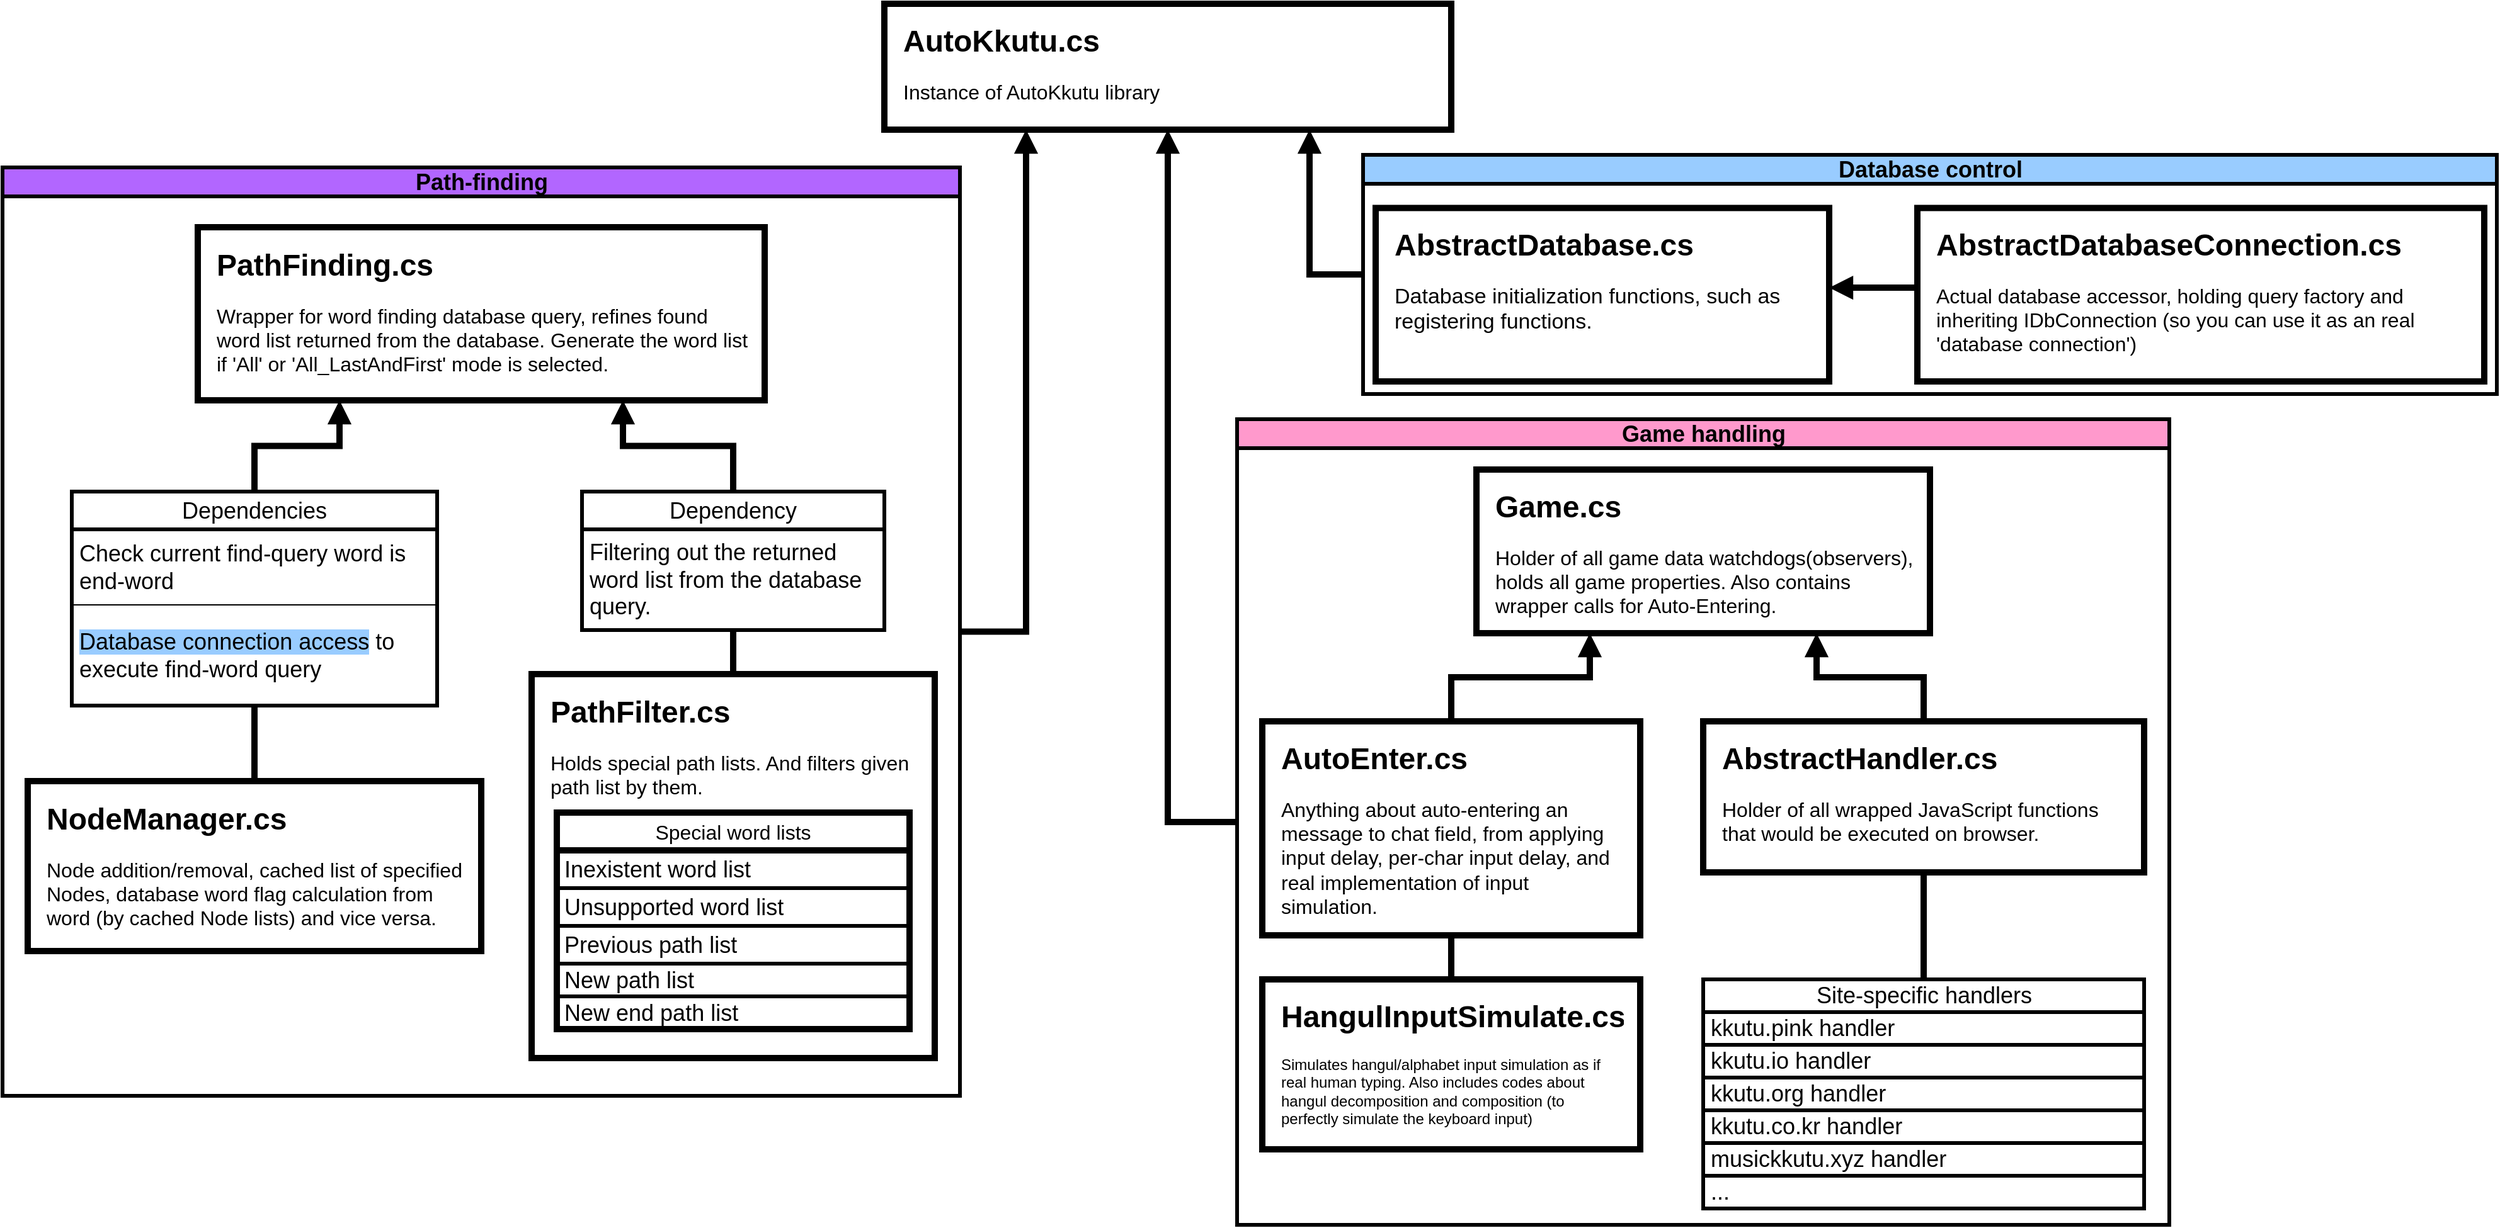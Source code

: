 <mxfile version="20.7.4" type="device"><diagram name="페이지-1" id="fgHQ9fO_hzEOgb4aq0hE"><mxGraphModel dx="1434" dy="854" grid="1" gridSize="10" guides="1" tooltips="1" connect="1" arrows="1" fold="1" page="1" pageScale="1" pageWidth="827" pageHeight="1169" math="0" shadow="0"><root><mxCell id="0"/><mxCell id="1" parent="0"/><mxCell id="P1m3fNYwB6Vy7YixKsr0-68" style="edgeStyle=orthogonalEdgeStyle;rounded=0;orthogonalLoop=1;jettySize=auto;html=1;strokeWidth=5;fontSize=18;startArrow=block;startFill=1;endArrow=none;endFill=0;entryX=0;entryY=0.5;entryDx=0;entryDy=0;" parent="1" source="P1m3fNYwB6Vy7YixKsr0-1" target="P1m3fNYwB6Vy7YixKsr0-50" edge="1"><mxGeometry relative="1" as="geometry"><mxPoint x="1150" y="790" as="targetPoint"/></mxGeometry></mxCell><mxCell id="P1m3fNYwB6Vy7YixKsr0-69" style="edgeStyle=orthogonalEdgeStyle;rounded=0;orthogonalLoop=1;jettySize=auto;html=1;exitX=0.25;exitY=1;exitDx=0;exitDy=0;entryX=1;entryY=0.5;entryDx=0;entryDy=0;strokeWidth=5;fontSize=18;startArrow=block;startFill=1;endArrow=none;endFill=0;" parent="1" source="P1m3fNYwB6Vy7YixKsr0-1" target="P1m3fNYwB6Vy7YixKsr0-47" edge="1"><mxGeometry relative="1" as="geometry"/></mxCell><mxCell id="P1m3fNYwB6Vy7YixKsr0-70" style="edgeStyle=orthogonalEdgeStyle;rounded=0;orthogonalLoop=1;jettySize=auto;html=1;exitX=0.75;exitY=1;exitDx=0;exitDy=0;entryX=0;entryY=0.5;entryDx=0;entryDy=0;strokeWidth=5;fontSize=18;startArrow=block;startFill=1;endArrow=none;endFill=0;" parent="1" source="P1m3fNYwB6Vy7YixKsr0-1" target="P1m3fNYwB6Vy7YixKsr0-45" edge="1"><mxGeometry relative="1" as="geometry"/></mxCell><mxCell id="P1m3fNYwB6Vy7YixKsr0-1" value="&lt;h1&gt;AutoKkutu.cs&lt;/h1&gt;&lt;p&gt;&lt;font style=&quot;font-size: 16px;&quot;&gt;Instance of AutoKkutu library&lt;/font&gt;&lt;/p&gt;" style="text;html=1;strokeColor=default;fillColor=none;spacing=15;spacingTop=-20;whiteSpace=wrap;overflow=hidden;rounded=0;strokeWidth=5;perimeterSpacing=0;glass=0;shadow=0;" parent="1" vertex="1"><mxGeometry x="950" y="70" width="450" height="100" as="geometry"/></mxCell><mxCell id="P1m3fNYwB6Vy7YixKsr0-46" value="" style="group;fillColor=none;" parent="1" vertex="1" connectable="0"><mxGeometry x="1330" y="190" width="900" height="190" as="geometry"/></mxCell><mxCell id="P1m3fNYwB6Vy7YixKsr0-6" value="&lt;h1&gt;AbstractDatabase.cs&lt;/h1&gt;&lt;p&gt;&lt;font style=&quot;font-size: 17px;&quot;&gt;Database initialization functions, such as registering functions.&lt;/font&gt;&lt;/p&gt;" style="text;html=1;strokeColor=default;fillColor=none;spacing=15;spacingTop=-20;whiteSpace=wrap;overflow=hidden;rounded=0;strokeWidth=5;perimeterSpacing=0;glass=0;shadow=0;" parent="P1m3fNYwB6Vy7YixKsr0-46" vertex="1"><mxGeometry x="10" y="42.22" width="360" height="137.78" as="geometry"/></mxCell><mxCell id="P1m3fNYwB6Vy7YixKsr0-7" value="&lt;h1&gt;AbstractDatabaseConnection.cs&lt;/h1&gt;&lt;p&gt;&lt;font style=&quot;font-size: 16px;&quot;&gt;Actual database accessor, holding query factory and inheriting IDbConnection (so you can use it as an real 'database connection')&lt;/font&gt;&lt;/p&gt;" style="text;html=1;strokeColor=default;fillColor=none;spacing=15;spacingTop=-20;whiteSpace=wrap;overflow=hidden;rounded=0;strokeWidth=5;perimeterSpacing=0;glass=0;shadow=0;" parent="P1m3fNYwB6Vy7YixKsr0-46" vertex="1"><mxGeometry x="440" y="42.22" width="450" height="137.78" as="geometry"/></mxCell><mxCell id="P1m3fNYwB6Vy7YixKsr0-40" style="edgeStyle=orthogonalEdgeStyle;rounded=0;orthogonalLoop=1;jettySize=auto;html=1;entryX=0;entryY=0.5;entryDx=0;entryDy=0;strokeWidth=5;fontSize=18;startArrow=block;startFill=1;endArrow=none;endFill=0;" parent="P1m3fNYwB6Vy7YixKsr0-46" source="P1m3fNYwB6Vy7YixKsr0-6" target="P1m3fNYwB6Vy7YixKsr0-7" edge="1"><mxGeometry relative="1" as="geometry"><Array as="points"><mxPoint x="400" y="105.556"/><mxPoint x="400" y="105.556"/></Array></mxGeometry></mxCell><mxCell id="P1m3fNYwB6Vy7YixKsr0-45" value="Database control" style="swimlane;rounded=0;shadow=0;glass=0;labelBackgroundColor=none;labelBorderColor=none;sketch=0;fillStyle=auto;strokeColor=default;strokeWidth=3;fontSize=18;fillColor=#99CCFF;gradientColor=none;html=1;swimlaneFillColor=none;" parent="P1m3fNYwB6Vy7YixKsr0-46" vertex="1"><mxGeometry width="900" height="190" as="geometry"/></mxCell><mxCell id="P1m3fNYwB6Vy7YixKsr0-47" value="Path-finding" style="swimlane;rounded=0;shadow=0;glass=0;labelBackgroundColor=none;labelBorderColor=none;sketch=0;fillStyle=auto;strokeColor=default;strokeWidth=3;fontSize=18;fillColor=#B266FF;gradientColor=none;html=1;swimlaneFillColor=none;" parent="1" vertex="1"><mxGeometry x="250" y="200" width="760" height="737.5" as="geometry"/></mxCell><mxCell id="P1m3fNYwB6Vy7YixKsr0-36" value="Dependency" style="swimlane;fontStyle=0;childLayout=stackLayout;horizontal=1;startSize=30;horizontalStack=0;resizeParent=1;resizeParentMax=0;resizeLast=0;collapsible=1;marginBottom=0;whiteSpace=wrap;html=1;rounded=0;shadow=0;glass=0;labelBackgroundColor=none;labelBorderColor=none;sketch=0;fillStyle=auto;strokeColor=default;strokeWidth=3;fontSize=18;fillColor=#FFFFFF;gradientColor=none;" parent="P1m3fNYwB6Vy7YixKsr0-47" vertex="1"><mxGeometry x="460" y="257.5" width="240" height="110" as="geometry"/></mxCell><mxCell id="P1m3fNYwB6Vy7YixKsr0-37" value="Filtering out the returned word list from the database query." style="text;strokeColor=default;fillColor=none;align=left;verticalAlign=middle;spacingLeft=4;spacingRight=4;overflow=hidden;points=[[0,0.5],[1,0.5]];portConstraint=eastwest;rotatable=0;fontSize=18;whiteSpace=wrap;html=1;labelBorderColor=none;" parent="P1m3fNYwB6Vy7YixKsr0-36" vertex="1"><mxGeometry y="30" width="240" height="80" as="geometry"/></mxCell><mxCell id="P1m3fNYwB6Vy7YixKsr0-2" value="&lt;h1&gt;NodeManager.cs&lt;/h1&gt;&lt;p&gt;&lt;font style=&quot;font-size: 16px;&quot;&gt;Node addition/removal, cached list of specified Nodes, database word flag calculation from word (by cached Node lists) and vice versa.&lt;/font&gt;&lt;/p&gt;" style="text;html=1;strokeColor=default;fillColor=none;spacing=15;spacingTop=-20;whiteSpace=wrap;overflow=hidden;rounded=0;strokeWidth=5;perimeterSpacing=0;glass=0;shadow=0;" parent="P1m3fNYwB6Vy7YixKsr0-47" vertex="1"><mxGeometry x="20" y="487.5" width="360" height="135" as="geometry"/></mxCell><mxCell id="P1m3fNYwB6Vy7YixKsr0-30" value="Dependencies" style="swimlane;fontStyle=0;childLayout=stackLayout;horizontal=1;startSize=30;horizontalStack=0;resizeParent=1;resizeParentMax=0;resizeLast=0;collapsible=1;marginBottom=0;whiteSpace=wrap;html=1;rounded=0;shadow=0;glass=0;labelBackgroundColor=none;labelBorderColor=none;sketch=0;fillStyle=auto;strokeColor=default;strokeWidth=3;fontSize=18;fillColor=#FFFFFF;gradientColor=none;" parent="P1m3fNYwB6Vy7YixKsr0-47" vertex="1"><mxGeometry x="55" y="257.5" width="290" height="170" as="geometry"/></mxCell><mxCell id="P1m3fNYwB6Vy7YixKsr0-31" value="Check current find-query word is end-word" style="text;strokeColor=default;fillColor=none;align=left;verticalAlign=middle;spacingLeft=4;spacingRight=4;overflow=hidden;points=[[0,0.5],[1,0.5]];portConstraint=eastwest;rotatable=0;fontSize=18;whiteSpace=wrap;html=1;labelBorderColor=none;" parent="P1m3fNYwB6Vy7YixKsr0-30" vertex="1"><mxGeometry y="30" width="290" height="60" as="geometry"/></mxCell><mxCell id="P1m3fNYwB6Vy7YixKsr0-32" value="&lt;span style=&quot;background-color: rgb(153, 204, 255);&quot;&gt;Database connection access&lt;/span&gt; to execute find-word query" style="text;strokeColor=none;fillColor=none;align=left;verticalAlign=middle;spacingLeft=4;spacingRight=4;overflow=hidden;points=[[0,0.5],[1,0.5]];portConstraint=eastwest;rotatable=0;whiteSpace=wrap;html=1;fontSize=18;" parent="P1m3fNYwB6Vy7YixKsr0-30" vertex="1"><mxGeometry y="90" width="290" height="80" as="geometry"/></mxCell><mxCell id="P1m3fNYwB6Vy7YixKsr0-24" style="edgeStyle=orthogonalEdgeStyle;rounded=0;orthogonalLoop=1;jettySize=auto;html=1;entryX=0.5;entryY=0;entryDx=0;entryDy=0;fontSize=18;startArrow=none;startFill=0;endArrow=none;endFill=0;exitX=0.5;exitY=1;exitDx=0;exitDy=0;strokeWidth=5;" parent="P1m3fNYwB6Vy7YixKsr0-47" source="P1m3fNYwB6Vy7YixKsr0-30" target="P1m3fNYwB6Vy7YixKsr0-2" edge="1"><mxGeometry relative="1" as="geometry"/></mxCell><mxCell id="P1m3fNYwB6Vy7YixKsr0-4" value="&lt;h1&gt;PathFinding.cs&lt;/h1&gt;&lt;p&gt;&lt;span style=&quot;font-size: 16px;&quot;&gt;Wrapper for word finding database query, refines found word list returned from the database. Generate the word list if 'All' or 'All_LastAndFirst' mode is selected.&lt;/span&gt;&lt;/p&gt;" style="text;html=1;strokeColor=default;fillColor=none;spacing=15;spacingTop=-20;whiteSpace=wrap;overflow=hidden;rounded=0;strokeWidth=5;perimeterSpacing=0;glass=0;shadow=0;" parent="P1m3fNYwB6Vy7YixKsr0-47" vertex="1"><mxGeometry x="155" y="47.5" width="450" height="137.5" as="geometry"/></mxCell><mxCell id="P1m3fNYwB6Vy7YixKsr0-39" value="" style="edgeStyle=orthogonalEdgeStyle;rounded=0;orthogonalLoop=1;jettySize=auto;html=1;exitX=0.75;exitY=1;exitDx=0;exitDy=0;entryX=0.5;entryY=0;entryDx=0;entryDy=0;fontSize=18;startArrow=block;startFill=1;endArrow=none;endFill=1;strokeWidth=5;" parent="P1m3fNYwB6Vy7YixKsr0-47" source="P1m3fNYwB6Vy7YixKsr0-4" target="P1m3fNYwB6Vy7YixKsr0-36" edge="1"><mxGeometry relative="1" as="geometry"><mxPoint x="1110" y="82.5" as="sourcePoint"/><mxPoint x="1470" y="128.75" as="targetPoint"/></mxGeometry></mxCell><mxCell id="P1m3fNYwB6Vy7YixKsr0-35" value="" style="edgeStyle=orthogonalEdgeStyle;rounded=0;orthogonalLoop=1;jettySize=auto;html=1;entryX=0.5;entryY=0;entryDx=0;entryDy=0;fontSize=18;startArrow=block;startFill=1;endArrow=none;endFill=1;exitX=0.25;exitY=1;exitDx=0;exitDy=0;strokeWidth=5;" parent="P1m3fNYwB6Vy7YixKsr0-47" source="P1m3fNYwB6Vy7YixKsr0-4" target="P1m3fNYwB6Vy7YixKsr0-30" edge="1"><mxGeometry relative="1" as="geometry"><mxPoint x="660" y="115" as="sourcePoint"/><mxPoint x="270" y="115" as="targetPoint"/></mxGeometry></mxCell><mxCell id="P1m3fNYwB6Vy7YixKsr0-25" value="" style="group" parent="P1m3fNYwB6Vy7YixKsr0-47" vertex="1" connectable="0"><mxGeometry x="420" y="402.5" width="320" height="305" as="geometry"/></mxCell><mxCell id="P1m3fNYwB6Vy7YixKsr0-3" value="&lt;h1&gt;PathFilter.cs&lt;/h1&gt;&lt;p&gt;&lt;span style=&quot;font-size: 16px;&quot;&gt;Holds special path lists. And filters given path list by them.&lt;/span&gt;&lt;/p&gt;" style="text;html=1;strokeColor=default;fillColor=none;spacing=15;spacingTop=-20;whiteSpace=wrap;overflow=hidden;rounded=0;strokeWidth=5;perimeterSpacing=0;glass=0;shadow=0;" parent="P1m3fNYwB6Vy7YixKsr0-25" vertex="1"><mxGeometry width="320" height="305" as="geometry"/></mxCell><mxCell id="P1m3fNYwB6Vy7YixKsr0-11" value="Special word lists" style="swimlane;fontStyle=0;childLayout=stackLayout;horizontal=1;startSize=30;horizontalStack=0;resizeParent=1;resizeParentMax=0;resizeLast=0;collapsible=1;marginBottom=0;whiteSpace=wrap;html=1;rounded=0;shadow=0;glass=0;sketch=0;strokeColor=default;strokeWidth=5;fontSize=16;labelBackgroundColor=none;swimlaneLine=1;swimlaneFillColor=none;" parent="P1m3fNYwB6Vy7YixKsr0-25" vertex="1"><mxGeometry x="20" y="110" width="280" height="172" as="geometry"/></mxCell><mxCell id="P1m3fNYwB6Vy7YixKsr0-12" value="Inexistent word list" style="text;strokeColor=default;fillColor=none;align=left;verticalAlign=middle;spacingLeft=4;spacingRight=4;overflow=hidden;points=[[0,0.5],[1,0.5]];portConstraint=eastwest;rotatable=0;whiteSpace=wrap;html=1;fontSize=18;labelBackgroundColor=none;labelBorderColor=none;rounded=0;strokeWidth=3;" parent="P1m3fNYwB6Vy7YixKsr0-11" vertex="1"><mxGeometry y="30" width="280" height="30" as="geometry"/></mxCell><mxCell id="P1m3fNYwB6Vy7YixKsr0-13" value="Unsupported word list" style="text;strokeColor=default;fillColor=none;align=left;verticalAlign=middle;spacingLeft=4;spacingRight=4;overflow=hidden;points=[[0,0.5],[1,0.5]];portConstraint=eastwest;rotatable=0;whiteSpace=wrap;html=1;fontSize=18;strokeWidth=3;" parent="P1m3fNYwB6Vy7YixKsr0-11" vertex="1"><mxGeometry y="60" width="280" height="30" as="geometry"/></mxCell><mxCell id="P1m3fNYwB6Vy7YixKsr0-14" value="Previous path list" style="text;strokeColor=default;fillColor=none;align=left;verticalAlign=middle;spacingLeft=4;spacingRight=4;overflow=hidden;points=[[0,0.5],[1,0.5]];portConstraint=eastwest;rotatable=0;whiteSpace=wrap;html=1;fontSize=18;strokeWidth=3;" parent="P1m3fNYwB6Vy7YixKsr0-11" vertex="1"><mxGeometry y="90" width="280" height="30" as="geometry"/></mxCell><mxCell id="P1m3fNYwB6Vy7YixKsr0-20" value="New path list" style="text;strokeColor=default;fillColor=none;align=left;verticalAlign=middle;spacingLeft=4;spacingRight=4;overflow=hidden;rotatable=0;points=[[0,0.5],[1,0.5]];portConstraint=eastwest;whiteSpace=wrap;html=1;fontSize=18;strokeWidth=3;" parent="P1m3fNYwB6Vy7YixKsr0-11" vertex="1"><mxGeometry y="120" width="280" height="26" as="geometry"/></mxCell><mxCell id="P1m3fNYwB6Vy7YixKsr0-21" value="New end path list" style="text;strokeColor=default;fillColor=none;align=left;verticalAlign=middle;spacingLeft=4;spacingRight=4;overflow=hidden;rotatable=0;points=[[0,0.5],[1,0.5]];portConstraint=eastwest;whiteSpace=wrap;html=1;fontSize=18;strokeWidth=3;" parent="P1m3fNYwB6Vy7YixKsr0-11" vertex="1"><mxGeometry y="146" width="280" height="26" as="geometry"/></mxCell><mxCell id="P1m3fNYwB6Vy7YixKsr0-23" style="edgeStyle=orthogonalEdgeStyle;rounded=0;orthogonalLoop=1;jettySize=auto;html=1;exitX=0.5;exitY=1;exitDx=0;exitDy=0;entryX=0.5;entryY=0;entryDx=0;entryDy=0;fontSize=18;startArrow=none;startFill=1;endArrow=none;endFill=0;strokeWidth=5;" parent="P1m3fNYwB6Vy7YixKsr0-47" source="P1m3fNYwB6Vy7YixKsr0-36" target="P1m3fNYwB6Vy7YixKsr0-3" edge="1"><mxGeometry relative="1" as="geometry"/></mxCell><mxCell id="P1m3fNYwB6Vy7YixKsr0-50" value="Game handling" style="swimlane;rounded=0;shadow=0;glass=0;labelBackgroundColor=none;labelBorderColor=none;sketch=0;fillStyle=auto;strokeColor=default;strokeWidth=3;fontSize=18;fillColor=#FF99CC;gradientColor=none;html=1;swimlaneFillColor=none;" parent="1" vertex="1"><mxGeometry x="1230" y="400" width="740" height="640" as="geometry"/></mxCell><mxCell id="P1m3fNYwB6Vy7YixKsr0-58" style="edgeStyle=orthogonalEdgeStyle;rounded=0;orthogonalLoop=1;jettySize=auto;html=1;entryX=0.5;entryY=0;entryDx=0;entryDy=0;strokeWidth=5;fontSize=18;startArrow=block;startFill=1;endArrow=none;endFill=0;exitX=0.25;exitY=1;exitDx=0;exitDy=0;" parent="P1m3fNYwB6Vy7YixKsr0-50" source="P1m3fNYwB6Vy7YixKsr0-8" target="P1m3fNYwB6Vy7YixKsr0-41" edge="1"><mxGeometry relative="1" as="geometry"/></mxCell><mxCell id="P1m3fNYwB6Vy7YixKsr0-59" style="edgeStyle=orthogonalEdgeStyle;rounded=0;orthogonalLoop=1;jettySize=auto;html=1;exitX=0.75;exitY=1;exitDx=0;exitDy=0;entryX=0.5;entryY=0;entryDx=0;entryDy=0;strokeWidth=5;fontSize=18;startArrow=block;startFill=1;endArrow=none;endFill=0;" parent="P1m3fNYwB6Vy7YixKsr0-50" source="P1m3fNYwB6Vy7YixKsr0-8" target="P1m3fNYwB6Vy7YixKsr0-9" edge="1"><mxGeometry relative="1" as="geometry"/></mxCell><mxCell id="P1m3fNYwB6Vy7YixKsr0-8" value="&lt;h1&gt;Game.cs&lt;/h1&gt;&lt;p&gt;&lt;font style=&quot;font-size: 16px;&quot;&gt;Holder of all game data watchdogs(observers), holds all game properties. Also contains wrapper calls for Auto-Entering.&lt;/font&gt;&lt;/p&gt;" style="text;html=1;strokeColor=default;fillColor=none;spacing=15;spacingTop=-20;whiteSpace=wrap;overflow=hidden;rounded=0;strokeWidth=5;perimeterSpacing=0;glass=0;shadow=0;" parent="P1m3fNYwB6Vy7YixKsr0-50" vertex="1"><mxGeometry x="190" y="40" width="360" height="130" as="geometry"/></mxCell><mxCell id="P1m3fNYwB6Vy7YixKsr0-60" style="edgeStyle=orthogonalEdgeStyle;rounded=0;orthogonalLoop=1;jettySize=auto;html=1;entryX=0.5;entryY=0;entryDx=0;entryDy=0;strokeWidth=5;fontSize=18;startArrow=none;startFill=0;endArrow=none;endFill=0;" parent="P1m3fNYwB6Vy7YixKsr0-50" source="P1m3fNYwB6Vy7YixKsr0-9" target="P1m3fNYwB6Vy7YixKsr0-52" edge="1"><mxGeometry relative="1" as="geometry"/></mxCell><mxCell id="P1m3fNYwB6Vy7YixKsr0-9" value="&lt;h1&gt;AbstractHandler.cs&lt;/h1&gt;&lt;p&gt;&lt;font style=&quot;font-size: 16px;&quot;&gt;Holder of all wrapped JavaScript functions that would be executed on browser.&lt;/font&gt;&lt;/p&gt;" style="text;html=1;strokeColor=default;fillColor=none;spacing=15;spacingTop=-20;whiteSpace=wrap;overflow=hidden;rounded=0;strokeWidth=5;perimeterSpacing=0;glass=0;shadow=0;" parent="P1m3fNYwB6Vy7YixKsr0-50" vertex="1"><mxGeometry x="370" y="240" width="350" height="120" as="geometry"/></mxCell><mxCell id="P1m3fNYwB6Vy7YixKsr0-57" style="edgeStyle=orthogonalEdgeStyle;rounded=0;orthogonalLoop=1;jettySize=auto;html=1;entryX=0.5;entryY=0;entryDx=0;entryDy=0;strokeWidth=5;fontSize=18;startArrow=none;startFill=0;endArrow=none;endFill=0;" parent="P1m3fNYwB6Vy7YixKsr0-50" source="P1m3fNYwB6Vy7YixKsr0-41" target="P1m3fNYwB6Vy7YixKsr0-10" edge="1"><mxGeometry relative="1" as="geometry"/></mxCell><mxCell id="P1m3fNYwB6Vy7YixKsr0-41" value="&lt;h1&gt;AutoEnter.cs&lt;/h1&gt;&lt;p&gt;&lt;font style=&quot;font-size: 16px;&quot;&gt;Anything about auto-entering an message to chat field, from applying input delay, per-char input delay, and real implementation of input simulation.&lt;/font&gt;&lt;/p&gt;" style="text;html=1;strokeColor=default;fillColor=none;spacing=15;spacingTop=-20;whiteSpace=wrap;overflow=hidden;rounded=0;strokeWidth=5;perimeterSpacing=0;glass=0;shadow=0;" parent="P1m3fNYwB6Vy7YixKsr0-50" vertex="1"><mxGeometry x="20" y="240" width="300" height="170" as="geometry"/></mxCell><mxCell id="P1m3fNYwB6Vy7YixKsr0-10" value="&lt;h1&gt;HangulInputSimulate.cs&lt;/h1&gt;&lt;p&gt;Simulates hangul/alphabet input simulation as if real human typing. Also includes codes about hangul decomposition and composition (to perfectly simulate the keyboard input)&lt;/p&gt;" style="text;html=1;strokeColor=default;fillColor=none;spacing=15;spacingTop=-20;whiteSpace=wrap;overflow=hidden;rounded=0;strokeWidth=5;perimeterSpacing=0;glass=0;shadow=0;" parent="P1m3fNYwB6Vy7YixKsr0-50" vertex="1"><mxGeometry x="20" y="445" width="300" height="135" as="geometry"/></mxCell><mxCell id="P1m3fNYwB6Vy7YixKsr0-52" value="Site-specific handlers" style="swimlane;fontStyle=0;childLayout=stackLayout;horizontal=1;startSize=26;fillColor=none;horizontalStack=0;resizeParent=1;resizeParentMax=0;resizeLast=0;collapsible=1;marginBottom=0;html=1;rounded=0;shadow=0;glass=0;labelBackgroundColor=none;labelBorderColor=none;sketch=0;fillStyle=auto;strokeColor=default;strokeWidth=3;fontSize=18;" parent="P1m3fNYwB6Vy7YixKsr0-50" vertex="1"><mxGeometry x="370" y="445" width="350" height="182" as="geometry"/></mxCell><mxCell id="P1m3fNYwB6Vy7YixKsr0-53" value="kkutu.pink handler" style="text;strokeColor=default;fillColor=none;align=left;verticalAlign=middle;spacingLeft=4;spacingRight=4;overflow=hidden;rotatable=0;points=[[0,0.5],[1,0.5]];portConstraint=eastwest;whiteSpace=wrap;html=1;fontSize=18;strokeWidth=3;" parent="P1m3fNYwB6Vy7YixKsr0-52" vertex="1"><mxGeometry y="26" width="350" height="26" as="geometry"/></mxCell><mxCell id="P1m3fNYwB6Vy7YixKsr0-54" value="kkutu.io handler" style="text;strokeColor=default;fillColor=none;align=left;verticalAlign=middle;spacingLeft=4;spacingRight=4;overflow=hidden;rotatable=0;points=[[0,0.5],[1,0.5]];portConstraint=eastwest;whiteSpace=wrap;html=1;fontSize=18;strokeWidth=3;" parent="P1m3fNYwB6Vy7YixKsr0-52" vertex="1"><mxGeometry y="52" width="350" height="26" as="geometry"/></mxCell><mxCell id="P1m3fNYwB6Vy7YixKsr0-55" value="kkutu.org handler" style="text;strokeColor=default;fillColor=none;align=left;verticalAlign=middle;spacingLeft=4;spacingRight=4;overflow=hidden;rotatable=0;points=[[0,0.5],[1,0.5]];portConstraint=eastwest;whiteSpace=wrap;html=1;fontSize=18;strokeWidth=3;" parent="P1m3fNYwB6Vy7YixKsr0-52" vertex="1"><mxGeometry y="78" width="350" height="26" as="geometry"/></mxCell><mxCell id="P1m3fNYwB6Vy7YixKsr0-61" value="kkutu.co.kr handler" style="text;strokeColor=default;fillColor=none;align=left;verticalAlign=middle;spacingLeft=4;spacingRight=4;overflow=hidden;rotatable=0;points=[[0,0.5],[1,0.5]];portConstraint=eastwest;whiteSpace=wrap;html=1;fontSize=18;strokeWidth=3;" parent="P1m3fNYwB6Vy7YixKsr0-52" vertex="1"><mxGeometry y="104" width="350" height="26" as="geometry"/></mxCell><mxCell id="P1m3fNYwB6Vy7YixKsr0-62" value="musickkutu.xyz handler" style="text;strokeColor=default;fillColor=none;align=left;verticalAlign=middle;spacingLeft=4;spacingRight=4;overflow=hidden;rotatable=0;points=[[0,0.5],[1,0.5]];portConstraint=eastwest;whiteSpace=wrap;html=1;fontSize=18;strokeWidth=3;" parent="P1m3fNYwB6Vy7YixKsr0-52" vertex="1"><mxGeometry y="130" width="350" height="26" as="geometry"/></mxCell><mxCell id="P1m3fNYwB6Vy7YixKsr0-63" value="..." style="text;strokeColor=default;fillColor=none;align=left;verticalAlign=middle;spacingLeft=4;spacingRight=4;overflow=hidden;rotatable=0;points=[[0,0.5],[1,0.5]];portConstraint=eastwest;whiteSpace=wrap;html=1;fontSize=18;strokeWidth=3;" parent="P1m3fNYwB6Vy7YixKsr0-52" vertex="1"><mxGeometry y="156" width="350" height="26" as="geometry"/></mxCell></root></mxGraphModel></diagram></mxfile>
